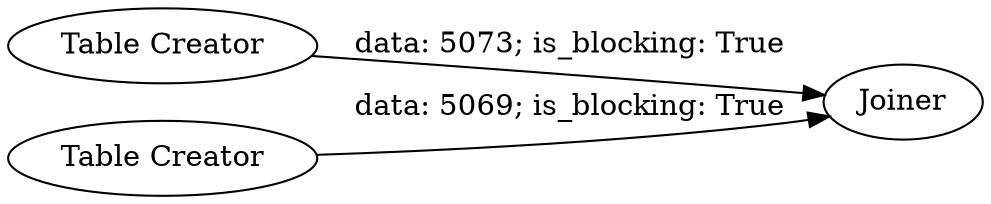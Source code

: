 digraph {
	"-5747366028137650233_1" [label="Table Creator"]
	"-5747366028137650233_3" [label=Joiner]
	"-5747366028137650233_2" [label="Table Creator"]
	"-5747366028137650233_2" -> "-5747366028137650233_3" [label="data: 5069; is_blocking: True"]
	"-5747366028137650233_1" -> "-5747366028137650233_3" [label="data: 5073; is_blocking: True"]
	rankdir=LR
}

